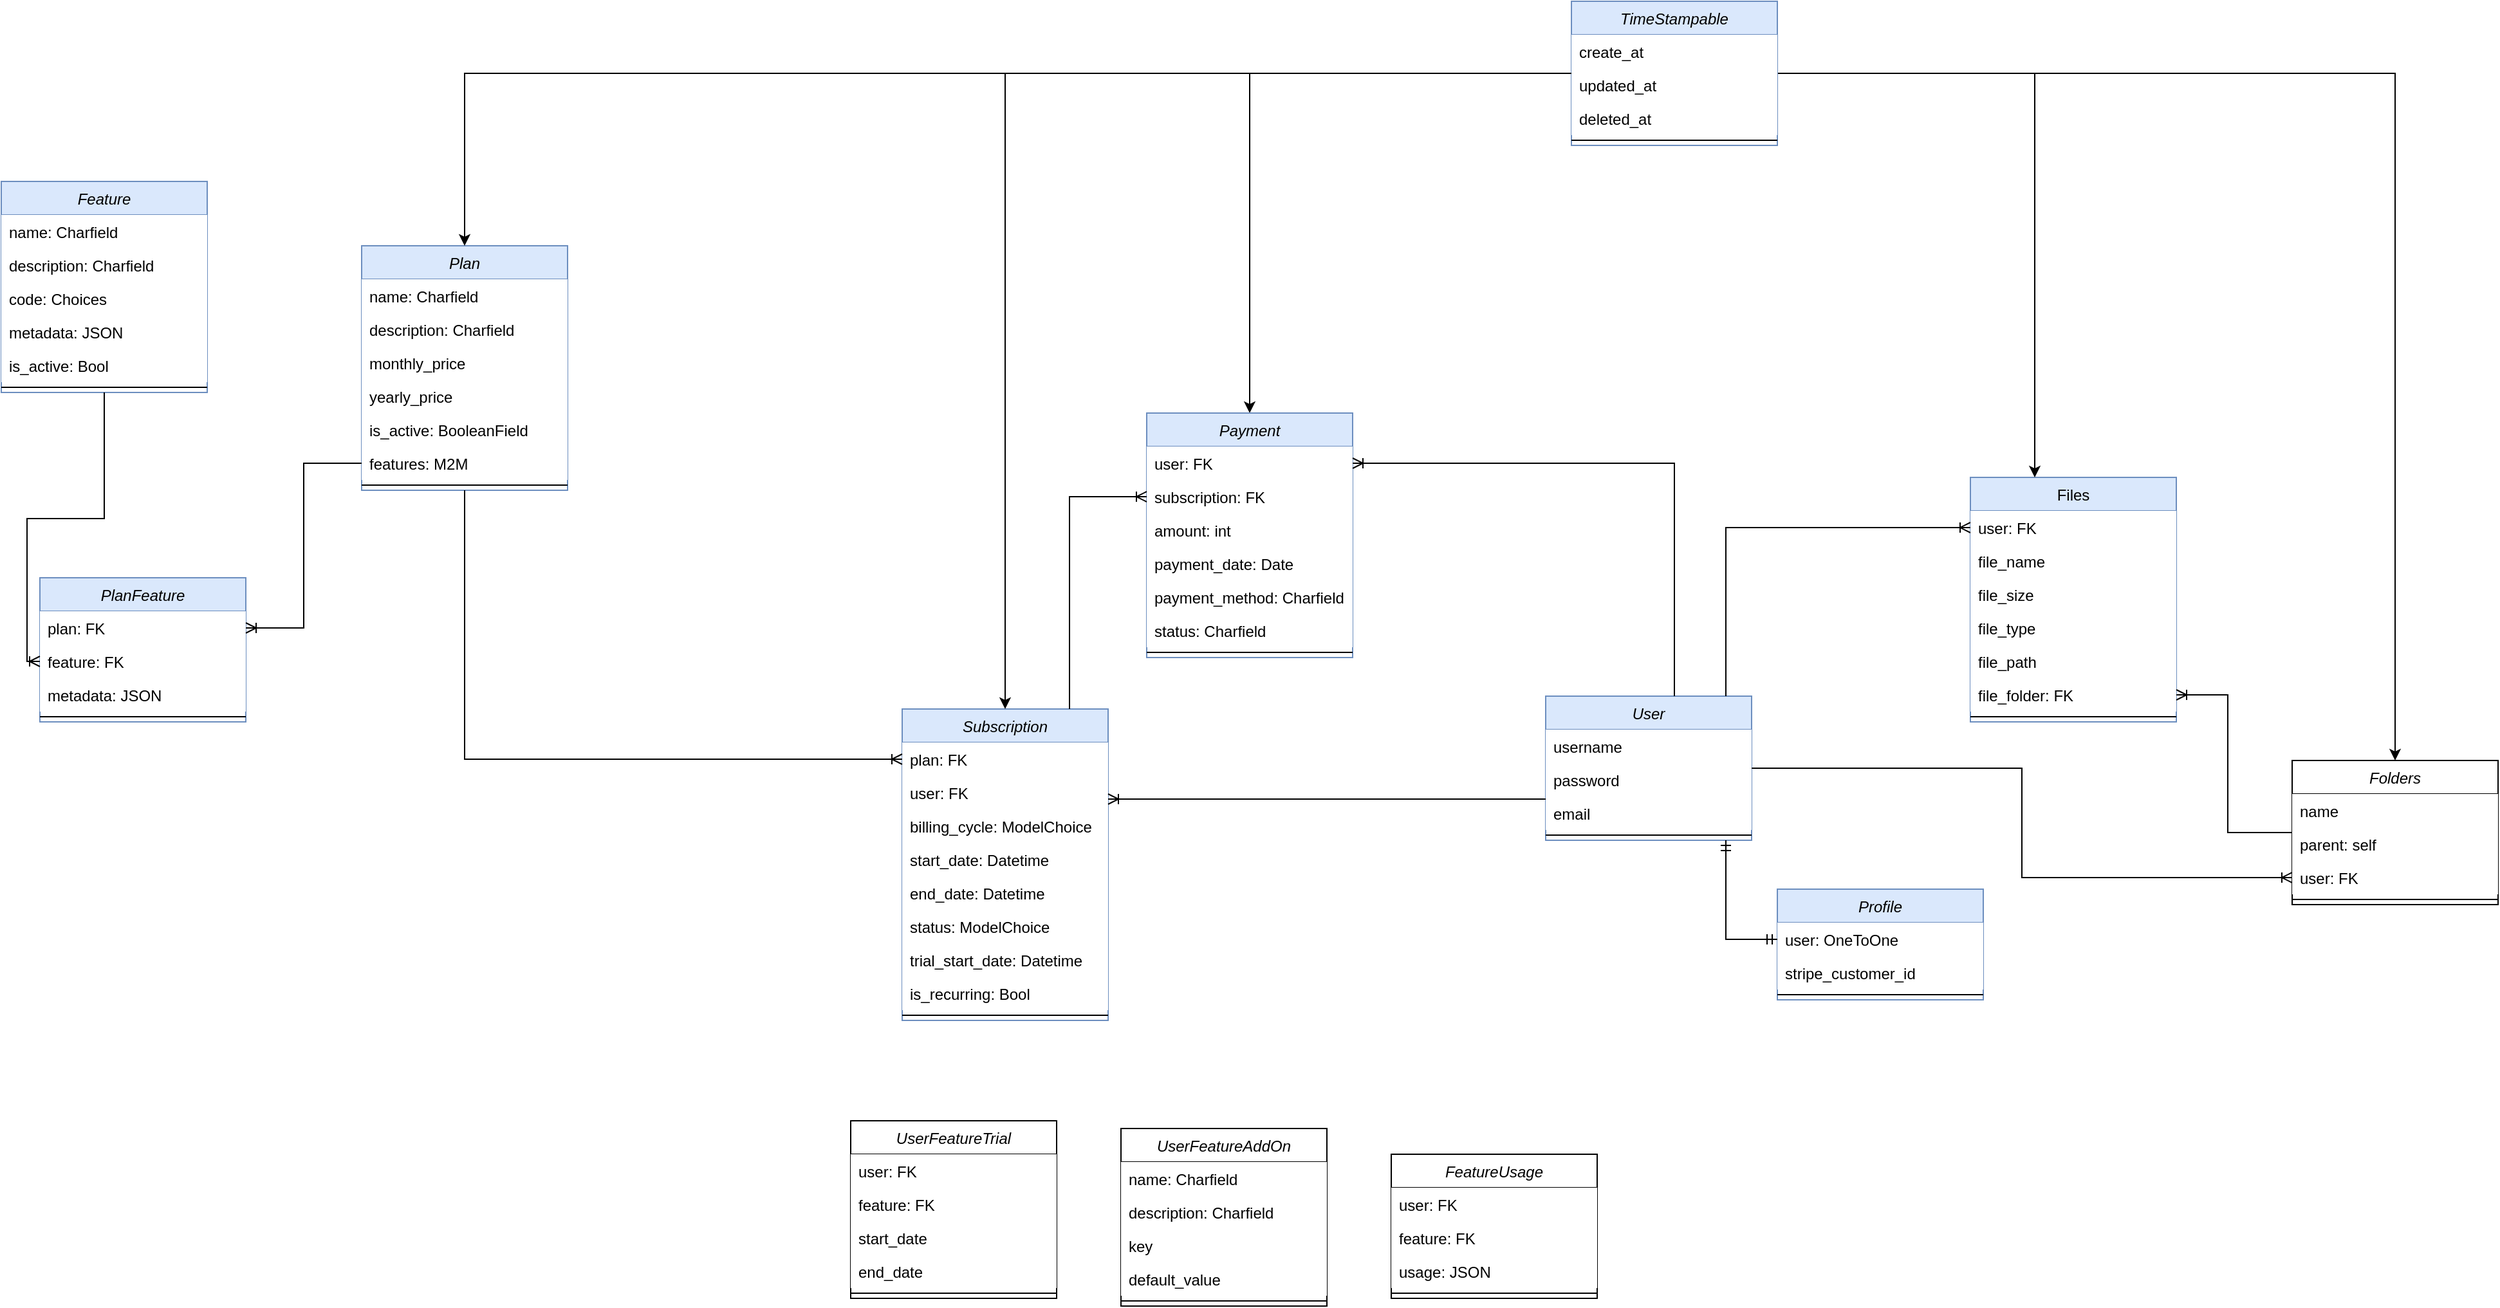 <mxfile version="26.0.14">
  <diagram id="C5RBs43oDa-KdzZeNtuy" name="Page-1">
    <mxGraphModel dx="3728" dy="2267" grid="1" gridSize="10" guides="1" tooltips="1" connect="1" arrows="1" fold="1" page="1" pageScale="1" pageWidth="827" pageHeight="1169" math="0" shadow="0">
      <root>
        <mxCell id="WIyWlLk6GJQsqaUBKTNV-0" />
        <mxCell id="WIyWlLk6GJQsqaUBKTNV-1" parent="WIyWlLk6GJQsqaUBKTNV-0" />
        <mxCell id="zkfFHV4jXpPFQw0GAbJ--0" value="User" style="swimlane;fontStyle=2;align=center;verticalAlign=top;childLayout=stackLayout;horizontal=1;startSize=26;horizontalStack=0;resizeParent=1;resizeLast=0;collapsible=1;marginBottom=0;rounded=0;shadow=0;strokeWidth=1;fillColor=#dae8fc;strokeColor=#6c8ebf;" parent="WIyWlLk6GJQsqaUBKTNV-1" vertex="1">
          <mxGeometry x="-90" y="-180" width="160" height="112" as="geometry">
            <mxRectangle x="230" y="140" width="160" height="26" as="alternateBounds" />
          </mxGeometry>
        </mxCell>
        <mxCell id="zkfFHV4jXpPFQw0GAbJ--1" value="username" style="text;align=left;verticalAlign=top;spacingLeft=4;spacingRight=4;overflow=hidden;rotatable=0;points=[[0,0.5],[1,0.5]];portConstraint=eastwest;fillColor=default;" parent="zkfFHV4jXpPFQw0GAbJ--0" vertex="1">
          <mxGeometry y="26" width="160" height="26" as="geometry" />
        </mxCell>
        <mxCell id="zkfFHV4jXpPFQw0GAbJ--2" value="password" style="text;align=left;verticalAlign=top;spacingLeft=4;spacingRight=4;overflow=hidden;rotatable=0;points=[[0,0.5],[1,0.5]];portConstraint=eastwest;rounded=0;shadow=0;html=0;fillColor=default;" parent="zkfFHV4jXpPFQw0GAbJ--0" vertex="1">
          <mxGeometry y="52" width="160" height="26" as="geometry" />
        </mxCell>
        <mxCell id="zkfFHV4jXpPFQw0GAbJ--3" value="email" style="text;align=left;verticalAlign=top;spacingLeft=4;spacingRight=4;overflow=hidden;rotatable=0;points=[[0,0.5],[1,0.5]];portConstraint=eastwest;rounded=0;shadow=0;html=0;fillColor=default;" parent="zkfFHV4jXpPFQw0GAbJ--0" vertex="1">
          <mxGeometry y="78" width="160" height="26" as="geometry" />
        </mxCell>
        <mxCell id="zkfFHV4jXpPFQw0GAbJ--4" value="" style="line;html=1;strokeWidth=1;align=left;verticalAlign=middle;spacingTop=-1;spacingLeft=3;spacingRight=3;rotatable=0;labelPosition=right;points=[];portConstraint=eastwest;" parent="zkfFHV4jXpPFQw0GAbJ--0" vertex="1">
          <mxGeometry y="104" width="160" height="8" as="geometry" />
        </mxCell>
        <mxCell id="zkfFHV4jXpPFQw0GAbJ--17" value="Files" style="swimlane;fontStyle=0;align=center;verticalAlign=top;childLayout=stackLayout;horizontal=1;startSize=26;horizontalStack=0;resizeParent=1;resizeLast=0;collapsible=1;marginBottom=0;rounded=0;shadow=0;strokeWidth=1;fillColor=#dae8fc;strokeColor=#6c8ebf;" parent="WIyWlLk6GJQsqaUBKTNV-1" vertex="1">
          <mxGeometry x="240" y="-350" width="160" height="190" as="geometry">
            <mxRectangle x="550" y="140" width="160" height="26" as="alternateBounds" />
          </mxGeometry>
        </mxCell>
        <mxCell id="PfTpHYfQdxqZsuXplaeQ-7" value="user: FK" style="text;align=left;verticalAlign=top;spacingLeft=4;spacingRight=4;overflow=hidden;rotatable=0;points=[[0,0.5],[1,0.5]];portConstraint=eastwest;fillColor=default;" parent="zkfFHV4jXpPFQw0GAbJ--17" vertex="1">
          <mxGeometry y="26" width="160" height="26" as="geometry" />
        </mxCell>
        <mxCell id="zkfFHV4jXpPFQw0GAbJ--19" value="file_name" style="text;align=left;verticalAlign=top;spacingLeft=4;spacingRight=4;overflow=hidden;rotatable=0;points=[[0,0.5],[1,0.5]];portConstraint=eastwest;rounded=0;shadow=0;html=0;fillColor=default;" parent="zkfFHV4jXpPFQw0GAbJ--17" vertex="1">
          <mxGeometry y="52" width="160" height="26" as="geometry" />
        </mxCell>
        <mxCell id="zkfFHV4jXpPFQw0GAbJ--20" value="file_size" style="text;align=left;verticalAlign=top;spacingLeft=4;spacingRight=4;overflow=hidden;rotatable=0;points=[[0,0.5],[1,0.5]];portConstraint=eastwest;rounded=0;shadow=0;html=0;fillColor=default;" parent="zkfFHV4jXpPFQw0GAbJ--17" vertex="1">
          <mxGeometry y="78" width="160" height="26" as="geometry" />
        </mxCell>
        <mxCell id="zkfFHV4jXpPFQw0GAbJ--21" value="file_type" style="text;align=left;verticalAlign=top;spacingLeft=4;spacingRight=4;overflow=hidden;rotatable=0;points=[[0,0.5],[1,0.5]];portConstraint=eastwest;rounded=0;shadow=0;html=0;fillColor=default;" parent="zkfFHV4jXpPFQw0GAbJ--17" vertex="1">
          <mxGeometry y="104" width="160" height="26" as="geometry" />
        </mxCell>
        <mxCell id="zkfFHV4jXpPFQw0GAbJ--22" value="file_path" style="text;align=left;verticalAlign=top;spacingLeft=4;spacingRight=4;overflow=hidden;rotatable=0;points=[[0,0.5],[1,0.5]];portConstraint=eastwest;rounded=0;shadow=0;html=0;fillColor=default;" parent="zkfFHV4jXpPFQw0GAbJ--17" vertex="1">
          <mxGeometry y="130" width="160" height="26" as="geometry" />
        </mxCell>
        <mxCell id="BfgXQ1-HzYp70C7LGXJU-0" value="file_folder: FK" style="text;align=left;verticalAlign=top;spacingLeft=4;spacingRight=4;overflow=hidden;rotatable=0;points=[[0,0.5],[1,0.5]];portConstraint=eastwest;rounded=0;shadow=0;html=0;fillColor=default;" parent="zkfFHV4jXpPFQw0GAbJ--17" vertex="1">
          <mxGeometry y="156" width="160" height="26" as="geometry" />
        </mxCell>
        <mxCell id="zkfFHV4jXpPFQw0GAbJ--23" value="" style="line;html=1;strokeWidth=1;align=left;verticalAlign=middle;spacingTop=-1;spacingLeft=3;spacingRight=3;rotatable=0;labelPosition=right;points=[];portConstraint=eastwest;" parent="zkfFHV4jXpPFQw0GAbJ--17" vertex="1">
          <mxGeometry y="182" width="160" height="8" as="geometry" />
        </mxCell>
        <mxCell id="PfTpHYfQdxqZsuXplaeQ-5" value="" style="edgeStyle=elbowEdgeStyle;rounded=0;orthogonalLoop=1;jettySize=auto;html=1;" parent="WIyWlLk6GJQsqaUBKTNV-1" source="PfTpHYfQdxqZsuXplaeQ-0" target="zkfFHV4jXpPFQw0GAbJ--17" edge="1">
          <mxGeometry relative="1" as="geometry">
            <Array as="points">
              <mxPoint x="290" y="-210" />
            </Array>
          </mxGeometry>
        </mxCell>
        <mxCell id="o7qvvDD3QW4WYXbkIc1y-6" style="edgeStyle=orthogonalEdgeStyle;rounded=0;orthogonalLoop=1;jettySize=auto;html=1;" parent="WIyWlLk6GJQsqaUBKTNV-1" source="PfTpHYfQdxqZsuXplaeQ-0" target="o7qvvDD3QW4WYXbkIc1y-0" edge="1">
          <mxGeometry relative="1" as="geometry" />
        </mxCell>
        <mxCell id="ZoJ8sr2lYvIb4ds0xZji-15" style="edgeStyle=orthogonalEdgeStyle;rounded=0;orthogonalLoop=1;jettySize=auto;html=1;" edge="1" parent="WIyWlLk6GJQsqaUBKTNV-1" source="PfTpHYfQdxqZsuXplaeQ-0" target="ZoJ8sr2lYvIb4ds0xZji-7">
          <mxGeometry relative="1" as="geometry" />
        </mxCell>
        <mxCell id="PfTpHYfQdxqZsuXplaeQ-0" value="TimeStampable" style="swimlane;fontStyle=2;align=center;verticalAlign=top;childLayout=stackLayout;horizontal=1;startSize=26;horizontalStack=0;resizeParent=1;resizeLast=0;collapsible=1;marginBottom=0;rounded=0;shadow=0;strokeWidth=1;fillColor=#dae8fc;strokeColor=#6c8ebf;" parent="WIyWlLk6GJQsqaUBKTNV-1" vertex="1">
          <mxGeometry x="-70" y="-720" width="160" height="112" as="geometry">
            <mxRectangle x="230" y="140" width="160" height="26" as="alternateBounds" />
          </mxGeometry>
        </mxCell>
        <mxCell id="PfTpHYfQdxqZsuXplaeQ-1" value="create_at" style="text;align=left;verticalAlign=top;spacingLeft=4;spacingRight=4;overflow=hidden;rotatable=0;points=[[0,0.5],[1,0.5]];portConstraint=eastwest;fillColor=default;" parent="PfTpHYfQdxqZsuXplaeQ-0" vertex="1">
          <mxGeometry y="26" width="160" height="26" as="geometry" />
        </mxCell>
        <mxCell id="PfTpHYfQdxqZsuXplaeQ-2" value="updated_at" style="text;align=left;verticalAlign=top;spacingLeft=4;spacingRight=4;overflow=hidden;rotatable=0;points=[[0,0.5],[1,0.5]];portConstraint=eastwest;rounded=0;shadow=0;html=0;fillColor=default;" parent="PfTpHYfQdxqZsuXplaeQ-0" vertex="1">
          <mxGeometry y="52" width="160" height="26" as="geometry" />
        </mxCell>
        <mxCell id="PfTpHYfQdxqZsuXplaeQ-3" value="deleted_at" style="text;align=left;verticalAlign=top;spacingLeft=4;spacingRight=4;overflow=hidden;rotatable=0;points=[[0,0.5],[1,0.5]];portConstraint=eastwest;rounded=0;shadow=0;html=0;fillColor=default;" parent="PfTpHYfQdxqZsuXplaeQ-0" vertex="1">
          <mxGeometry y="78" width="160" height="26" as="geometry" />
        </mxCell>
        <mxCell id="PfTpHYfQdxqZsuXplaeQ-4" value="" style="line;html=1;strokeWidth=1;align=left;verticalAlign=middle;spacingTop=-1;spacingLeft=3;spacingRight=3;rotatable=0;labelPosition=right;points=[];portConstraint=eastwest;" parent="PfTpHYfQdxqZsuXplaeQ-0" vertex="1">
          <mxGeometry y="104" width="160" height="8" as="geometry" />
        </mxCell>
        <mxCell id="o7qvvDD3QW4WYXbkIc1y-0" value="Folders" style="swimlane;fontStyle=2;align=center;verticalAlign=top;childLayout=stackLayout;horizontal=1;startSize=26;horizontalStack=0;resizeParent=1;resizeLast=0;collapsible=1;marginBottom=0;rounded=0;shadow=0;strokeWidth=1;" parent="WIyWlLk6GJQsqaUBKTNV-1" vertex="1">
          <mxGeometry x="490" y="-130" width="160" height="112" as="geometry">
            <mxRectangle x="230" y="140" width="160" height="26" as="alternateBounds" />
          </mxGeometry>
        </mxCell>
        <mxCell id="o7qvvDD3QW4WYXbkIc1y-1" value="name" style="text;align=left;verticalAlign=top;spacingLeft=4;spacingRight=4;overflow=hidden;rotatable=0;points=[[0,0.5],[1,0.5]];portConstraint=eastwest;fillColor=default;" parent="o7qvvDD3QW4WYXbkIc1y-0" vertex="1">
          <mxGeometry y="26" width="160" height="26" as="geometry" />
        </mxCell>
        <mxCell id="o7qvvDD3QW4WYXbkIc1y-2" value="parent: self" style="text;align=left;verticalAlign=top;spacingLeft=4;spacingRight=4;overflow=hidden;rotatable=0;points=[[0,0.5],[1,0.5]];portConstraint=eastwest;rounded=0;shadow=0;html=0;fillColor=default;" parent="o7qvvDD3QW4WYXbkIc1y-0" vertex="1">
          <mxGeometry y="52" width="160" height="26" as="geometry" />
        </mxCell>
        <mxCell id="o7qvvDD3QW4WYXbkIc1y-3" value="user: FK" style="text;align=left;verticalAlign=top;spacingLeft=4;spacingRight=4;overflow=hidden;rotatable=0;points=[[0,0.5],[1,0.5]];portConstraint=eastwest;rounded=0;shadow=0;html=0;fillColor=default;" parent="o7qvvDD3QW4WYXbkIc1y-0" vertex="1">
          <mxGeometry y="78" width="160" height="26" as="geometry" />
        </mxCell>
        <mxCell id="o7qvvDD3QW4WYXbkIc1y-4" value="" style="line;html=1;strokeWidth=1;align=left;verticalAlign=middle;spacingTop=-1;spacingLeft=3;spacingRight=3;rotatable=0;labelPosition=right;points=[];portConstraint=eastwest;" parent="o7qvvDD3QW4WYXbkIc1y-0" vertex="1">
          <mxGeometry y="104" width="160" height="8" as="geometry" />
        </mxCell>
        <mxCell id="BfgXQ1-HzYp70C7LGXJU-2" value="Plan" style="swimlane;fontStyle=2;align=center;verticalAlign=top;childLayout=stackLayout;horizontal=1;startSize=26;horizontalStack=0;resizeParent=1;resizeLast=0;collapsible=1;marginBottom=0;rounded=0;shadow=0;strokeWidth=1;fillColor=#dae8fc;strokeColor=#6c8ebf;" parent="WIyWlLk6GJQsqaUBKTNV-1" vertex="1">
          <mxGeometry x="-1010" y="-530" width="160" height="190" as="geometry">
            <mxRectangle x="230" y="140" width="160" height="26" as="alternateBounds" />
          </mxGeometry>
        </mxCell>
        <mxCell id="BfgXQ1-HzYp70C7LGXJU-3" value="name: Charfield" style="text;align=left;verticalAlign=top;spacingLeft=4;spacingRight=4;overflow=hidden;rotatable=0;points=[[0,0.5],[1,0.5]];portConstraint=eastwest;fillColor=default;" parent="BfgXQ1-HzYp70C7LGXJU-2" vertex="1">
          <mxGeometry y="26" width="160" height="26" as="geometry" />
        </mxCell>
        <mxCell id="BfgXQ1-HzYp70C7LGXJU-5" value="description: Charfield" style="text;align=left;verticalAlign=top;spacingLeft=4;spacingRight=4;overflow=hidden;rotatable=0;points=[[0,0.5],[1,0.5]];portConstraint=eastwest;rounded=0;shadow=0;html=0;fillColor=default;" parent="BfgXQ1-HzYp70C7LGXJU-2" vertex="1">
          <mxGeometry y="52" width="160" height="26" as="geometry" />
        </mxCell>
        <mxCell id="SXRAKnXJJtHEhB-i9QMG-1" value="monthly_price " style="text;align=left;verticalAlign=top;spacingLeft=4;spacingRight=4;overflow=hidden;rotatable=0;points=[[0,0.5],[1,0.5]];portConstraint=eastwest;rounded=0;shadow=0;html=0;fillColor=default;" parent="BfgXQ1-HzYp70C7LGXJU-2" vertex="1">
          <mxGeometry y="78" width="160" height="26" as="geometry" />
        </mxCell>
        <mxCell id="SXRAKnXJJtHEhB-i9QMG-0" value="yearly_price " style="text;align=left;verticalAlign=top;spacingLeft=4;spacingRight=4;overflow=hidden;rotatable=0;points=[[0,0.5],[1,0.5]];portConstraint=eastwest;rounded=0;shadow=0;html=0;fillColor=default;" parent="BfgXQ1-HzYp70C7LGXJU-2" vertex="1">
          <mxGeometry y="104" width="160" height="26" as="geometry" />
        </mxCell>
        <mxCell id="BfgXQ1-HzYp70C7LGXJU-7" value="is_active: BooleanField" style="text;align=left;verticalAlign=top;spacingLeft=4;spacingRight=4;overflow=hidden;rotatable=0;points=[[0,0.5],[1,0.5]];portConstraint=eastwest;rounded=0;shadow=0;html=0;fillColor=default;" parent="BfgXQ1-HzYp70C7LGXJU-2" vertex="1">
          <mxGeometry y="130" width="160" height="26" as="geometry" />
        </mxCell>
        <mxCell id="WZBfTgRVY9Ea6BT9vRm4-8" value="features: M2M" style="text;align=left;verticalAlign=top;spacingLeft=4;spacingRight=4;overflow=hidden;rotatable=0;points=[[0,0.5],[1,0.5]];portConstraint=eastwest;rounded=0;shadow=0;html=0;fillColor=default;" parent="BfgXQ1-HzYp70C7LGXJU-2" vertex="1">
          <mxGeometry y="156" width="160" height="26" as="geometry" />
        </mxCell>
        <mxCell id="BfgXQ1-HzYp70C7LGXJU-6" value="" style="line;html=1;strokeWidth=1;align=left;verticalAlign=middle;spacingTop=-1;spacingLeft=3;spacingRight=3;rotatable=0;labelPosition=right;points=[];portConstraint=eastwest;" parent="BfgXQ1-HzYp70C7LGXJU-2" vertex="1">
          <mxGeometry y="182" width="160" height="8" as="geometry" />
        </mxCell>
        <mxCell id="BfgXQ1-HzYp70C7LGXJU-10" value="" style="edgeStyle=orthogonalEdgeStyle;rounded=0;orthogonalLoop=1;jettySize=auto;html=1;" parent="WIyWlLk6GJQsqaUBKTNV-1" source="PfTpHYfQdxqZsuXplaeQ-0" target="BfgXQ1-HzYp70C7LGXJU-2" edge="1">
          <mxGeometry relative="1" as="geometry">
            <mxPoint x="450" y="-266" as="sourcePoint" />
            <mxPoint x="-290" y="-500" as="targetPoint" />
          </mxGeometry>
        </mxCell>
        <mxCell id="BfgXQ1-HzYp70C7LGXJU-11" value="Subscription" style="swimlane;fontStyle=2;align=center;verticalAlign=top;childLayout=stackLayout;horizontal=1;startSize=26;horizontalStack=0;resizeParent=1;resizeLast=0;collapsible=1;marginBottom=0;rounded=0;shadow=0;strokeWidth=1;fillColor=#dae8fc;strokeColor=#6c8ebf;" parent="WIyWlLk6GJQsqaUBKTNV-1" vertex="1">
          <mxGeometry x="-590" y="-170" width="160" height="242" as="geometry">
            <mxRectangle x="230" y="140" width="160" height="26" as="alternateBounds" />
          </mxGeometry>
        </mxCell>
        <mxCell id="BfgXQ1-HzYp70C7LGXJU-13" value="plan: FK" style="text;align=left;verticalAlign=top;spacingLeft=4;spacingRight=4;overflow=hidden;rotatable=0;points=[[0,0.5],[1,0.5]];portConstraint=eastwest;rounded=0;shadow=0;html=0;fillColor=default;" parent="BfgXQ1-HzYp70C7LGXJU-11" vertex="1">
          <mxGeometry y="26" width="160" height="26" as="geometry" />
        </mxCell>
        <mxCell id="BfgXQ1-HzYp70C7LGXJU-12" value="user: FK" style="text;align=left;verticalAlign=top;spacingLeft=4;spacingRight=4;overflow=hidden;rotatable=0;points=[[0,0.5],[1,0.5]];portConstraint=eastwest;fillColor=default;" parent="BfgXQ1-HzYp70C7LGXJU-11" vertex="1">
          <mxGeometry y="52" width="160" height="26" as="geometry" />
        </mxCell>
        <mxCell id="BfgXQ1-HzYp70C7LGXJU-14" value="billing_cycle: ModelChoice    " style="text;align=left;verticalAlign=top;spacingLeft=4;spacingRight=4;overflow=hidden;rotatable=0;points=[[0,0.5],[1,0.5]];portConstraint=eastwest;rounded=0;shadow=0;html=0;fillColor=default;" parent="BfgXQ1-HzYp70C7LGXJU-11" vertex="1">
          <mxGeometry y="78" width="160" height="26" as="geometry" />
        </mxCell>
        <mxCell id="BfgXQ1-HzYp70C7LGXJU-15" value="start_date: Datetime" style="text;align=left;verticalAlign=top;spacingLeft=4;spacingRight=4;overflow=hidden;rotatable=0;points=[[0,0.5],[1,0.5]];portConstraint=eastwest;rounded=0;shadow=0;html=0;fillColor=default;" parent="BfgXQ1-HzYp70C7LGXJU-11" vertex="1">
          <mxGeometry y="104" width="160" height="26" as="geometry" />
        </mxCell>
        <mxCell id="BfgXQ1-HzYp70C7LGXJU-18" value="end_date: Datetime" style="text;align=left;verticalAlign=top;spacingLeft=4;spacingRight=4;overflow=hidden;rotatable=0;points=[[0,0.5],[1,0.5]];portConstraint=eastwest;rounded=0;shadow=0;html=0;fillColor=default;" parent="BfgXQ1-HzYp70C7LGXJU-11" vertex="1">
          <mxGeometry y="130" width="160" height="26" as="geometry" />
        </mxCell>
        <mxCell id="BfgXQ1-HzYp70C7LGXJU-20" value="status: ModelChoice" style="text;align=left;verticalAlign=top;spacingLeft=4;spacingRight=4;overflow=hidden;rotatable=0;points=[[0,0.5],[1,0.5]];portConstraint=eastwest;rounded=0;shadow=0;html=0;fillColor=default;" parent="BfgXQ1-HzYp70C7LGXJU-11" vertex="1">
          <mxGeometry y="156" width="160" height="26" as="geometry" />
        </mxCell>
        <mxCell id="-NNlosbsCCrkGzSuGeJQ-0" value="trial_start_date: Datetime" style="text;align=left;verticalAlign=top;spacingLeft=4;spacingRight=4;overflow=hidden;rotatable=0;points=[[0,0.5],[1,0.5]];portConstraint=eastwest;rounded=0;shadow=0;html=0;fillColor=default;" parent="BfgXQ1-HzYp70C7LGXJU-11" vertex="1">
          <mxGeometry y="182" width="160" height="26" as="geometry" />
        </mxCell>
        <mxCell id="_EAyzGssJgcw_HJerEPS-0" value="is_recurring: Bool" style="text;align=left;verticalAlign=top;spacingLeft=4;spacingRight=4;overflow=hidden;rotatable=0;points=[[0,0.5],[1,0.5]];portConstraint=eastwest;rounded=0;shadow=0;html=0;fillColor=default;" parent="BfgXQ1-HzYp70C7LGXJU-11" vertex="1">
          <mxGeometry y="208" width="160" height="26" as="geometry" />
        </mxCell>
        <mxCell id="BfgXQ1-HzYp70C7LGXJU-17" value="" style="line;html=1;strokeWidth=1;align=left;verticalAlign=middle;spacingTop=-1;spacingLeft=3;spacingRight=3;rotatable=0;labelPosition=right;points=[];portConstraint=eastwest;" parent="BfgXQ1-HzYp70C7LGXJU-11" vertex="1">
          <mxGeometry y="234" width="160" height="8" as="geometry" />
        </mxCell>
        <mxCell id="BfgXQ1-HzYp70C7LGXJU-21" value="" style="edgeStyle=orthogonalEdgeStyle;rounded=0;orthogonalLoop=1;jettySize=auto;html=1;" parent="WIyWlLk6GJQsqaUBKTNV-1" source="PfTpHYfQdxqZsuXplaeQ-0" target="BfgXQ1-HzYp70C7LGXJU-11" edge="1">
          <mxGeometry relative="1" as="geometry">
            <mxPoint x="-10" y="-350" as="sourcePoint" />
            <mxPoint x="-80" y="-256" as="targetPoint" />
          </mxGeometry>
        </mxCell>
        <mxCell id="BfgXQ1-HzYp70C7LGXJU-22" value="" style="edgeStyle=orthogonalEdgeStyle;fontSize=12;html=1;endArrow=ERoneToMany;rounded=0;" parent="WIyWlLk6GJQsqaUBKTNV-1" source="zkfFHV4jXpPFQw0GAbJ--0" target="PfTpHYfQdxqZsuXplaeQ-7" edge="1">
          <mxGeometry width="100" height="100" relative="1" as="geometry">
            <mxPoint x="10" y="90" as="sourcePoint" />
            <mxPoint x="110" y="-10" as="targetPoint" />
            <Array as="points">
              <mxPoint x="50" y="-311" />
            </Array>
          </mxGeometry>
        </mxCell>
        <mxCell id="BfgXQ1-HzYp70C7LGXJU-24" value="" style="edgeStyle=elbowEdgeStyle;fontSize=12;html=1;endArrow=ERoneToMany;rounded=0;" parent="WIyWlLk6GJQsqaUBKTNV-1" source="zkfFHV4jXpPFQw0GAbJ--0" target="o7qvvDD3QW4WYXbkIc1y-3" edge="1">
          <mxGeometry width="100" height="100" relative="1" as="geometry">
            <mxPoint x="600" y="225" as="sourcePoint" />
            <mxPoint x="670" y="41" as="targetPoint" />
            <Array as="points" />
          </mxGeometry>
        </mxCell>
        <mxCell id="BfgXQ1-HzYp70C7LGXJU-25" value="" style="edgeStyle=elbowEdgeStyle;fontSize=12;html=1;endArrow=ERoneToMany;rounded=0;" parent="WIyWlLk6GJQsqaUBKTNV-1" source="o7qvvDD3QW4WYXbkIc1y-0" target="BfgXQ1-HzYp70C7LGXJU-0" edge="1">
          <mxGeometry width="100" height="100" relative="1" as="geometry">
            <mxPoint x="280" y="179" as="sourcePoint" />
            <mxPoint x="660" y="-19" as="targetPoint" />
            <Array as="points">
              <mxPoint x="440" y="-160" />
            </Array>
          </mxGeometry>
        </mxCell>
        <mxCell id="BfgXQ1-HzYp70C7LGXJU-26" value="" style="edgeStyle=elbowEdgeStyle;fontSize=12;html=1;endArrow=ERoneToMany;rounded=0;" parent="WIyWlLk6GJQsqaUBKTNV-1" source="zkfFHV4jXpPFQw0GAbJ--0" target="BfgXQ1-HzYp70C7LGXJU-12" edge="1">
          <mxGeometry width="100" height="100" relative="1" as="geometry">
            <mxPoint x="100" y="111" as="sourcePoint" />
            <mxPoint x="-580" y="-30" as="targetPoint" />
            <Array as="points">
              <mxPoint x="-250" y="-100" />
            </Array>
          </mxGeometry>
        </mxCell>
        <mxCell id="BfgXQ1-HzYp70C7LGXJU-27" value="" style="edgeStyle=orthogonalEdgeStyle;fontSize=12;html=1;endArrow=ERoneToMany;rounded=0;" parent="WIyWlLk6GJQsqaUBKTNV-1" source="BfgXQ1-HzYp70C7LGXJU-2" target="BfgXQ1-HzYp70C7LGXJU-13" edge="1">
          <mxGeometry width="100" height="100" relative="1" as="geometry">
            <mxPoint x="120" y="179" as="sourcePoint" />
            <mxPoint x="-90" y="-55" as="targetPoint" />
          </mxGeometry>
        </mxCell>
        <mxCell id="WZBfTgRVY9Ea6BT9vRm4-0" value="Feature" style="swimlane;fontStyle=2;align=center;verticalAlign=top;childLayout=stackLayout;horizontal=1;startSize=26;horizontalStack=0;resizeParent=1;resizeLast=0;collapsible=1;marginBottom=0;rounded=0;shadow=0;strokeWidth=1;fillColor=#dae8fc;strokeColor=#6c8ebf;" parent="WIyWlLk6GJQsqaUBKTNV-1" vertex="1">
          <mxGeometry x="-1290" y="-580" width="160" height="164" as="geometry">
            <mxRectangle x="230" y="140" width="160" height="26" as="alternateBounds" />
          </mxGeometry>
        </mxCell>
        <mxCell id="WZBfTgRVY9Ea6BT9vRm4-1" value="name: Charfield" style="text;align=left;verticalAlign=top;spacingLeft=4;spacingRight=4;overflow=hidden;rotatable=0;points=[[0,0.5],[1,0.5]];portConstraint=eastwest;fillColor=default;" parent="WZBfTgRVY9Ea6BT9vRm4-0" vertex="1">
          <mxGeometry y="26" width="160" height="26" as="geometry" />
        </mxCell>
        <mxCell id="WZBfTgRVY9Ea6BT9vRm4-2" value="description: Charfield" style="text;align=left;verticalAlign=top;spacingLeft=4;spacingRight=4;overflow=hidden;rotatable=0;points=[[0,0.5],[1,0.5]];portConstraint=eastwest;rounded=0;shadow=0;html=0;fillColor=default;" parent="WZBfTgRVY9Ea6BT9vRm4-0" vertex="1">
          <mxGeometry y="52" width="160" height="26" as="geometry" />
        </mxCell>
        <mxCell id="WZBfTgRVY9Ea6BT9vRm4-3" value="code: Choices" style="text;align=left;verticalAlign=top;spacingLeft=4;spacingRight=4;overflow=hidden;rotatable=0;points=[[0,0.5],[1,0.5]];portConstraint=eastwest;rounded=0;shadow=0;html=0;fillColor=default;" parent="WZBfTgRVY9Ea6BT9vRm4-0" vertex="1">
          <mxGeometry y="78" width="160" height="26" as="geometry" />
        </mxCell>
        <mxCell id="WZBfTgRVY9Ea6BT9vRm4-4" value="metadata: JSON" style="text;align=left;verticalAlign=top;spacingLeft=4;spacingRight=4;overflow=hidden;rotatable=0;points=[[0,0.5],[1,0.5]];portConstraint=eastwest;rounded=0;shadow=0;html=0;fillColor=default;" parent="WZBfTgRVY9Ea6BT9vRm4-0" vertex="1">
          <mxGeometry y="104" width="160" height="26" as="geometry" />
        </mxCell>
        <mxCell id="reCmseq5fB4-fyxlroYU-0" value="is_active: Bool" style="text;align=left;verticalAlign=top;spacingLeft=4;spacingRight=4;overflow=hidden;rotatable=0;points=[[0,0.5],[1,0.5]];portConstraint=eastwest;rounded=0;shadow=0;html=0;fillColor=default;" parent="WZBfTgRVY9Ea6BT9vRm4-0" vertex="1">
          <mxGeometry y="130" width="160" height="26" as="geometry" />
        </mxCell>
        <mxCell id="WZBfTgRVY9Ea6BT9vRm4-7" value="" style="line;html=1;strokeWidth=1;align=left;verticalAlign=middle;spacingTop=-1;spacingLeft=3;spacingRight=3;rotatable=0;labelPosition=right;points=[];portConstraint=eastwest;" parent="WZBfTgRVY9Ea6BT9vRm4-0" vertex="1">
          <mxGeometry y="156" width="160" height="8" as="geometry" />
        </mxCell>
        <mxCell id="WZBfTgRVY9Ea6BT9vRm4-9" value="PlanFeature" style="swimlane;fontStyle=2;align=center;verticalAlign=top;childLayout=stackLayout;horizontal=1;startSize=26;horizontalStack=0;resizeParent=1;resizeLast=0;collapsible=1;marginBottom=0;rounded=0;shadow=0;strokeWidth=1;fillColor=#dae8fc;strokeColor=#6c8ebf;" parent="WIyWlLk6GJQsqaUBKTNV-1" vertex="1">
          <mxGeometry x="-1260" y="-272" width="160" height="112" as="geometry">
            <mxRectangle x="230" y="140" width="160" height="26" as="alternateBounds" />
          </mxGeometry>
        </mxCell>
        <mxCell id="WZBfTgRVY9Ea6BT9vRm4-10" value="plan: FK" style="text;align=left;verticalAlign=top;spacingLeft=4;spacingRight=4;overflow=hidden;rotatable=0;points=[[0,0.5],[1,0.5]];portConstraint=eastwest;fillColor=default;" parent="WZBfTgRVY9Ea6BT9vRm4-9" vertex="1">
          <mxGeometry y="26" width="160" height="26" as="geometry" />
        </mxCell>
        <mxCell id="WZBfTgRVY9Ea6BT9vRm4-11" value="feature: FK" style="text;align=left;verticalAlign=top;spacingLeft=4;spacingRight=4;overflow=hidden;rotatable=0;points=[[0,0.5],[1,0.5]];portConstraint=eastwest;rounded=0;shadow=0;html=0;fillColor=default;" parent="WZBfTgRVY9Ea6BT9vRm4-9" vertex="1">
          <mxGeometry y="52" width="160" height="26" as="geometry" />
        </mxCell>
        <mxCell id="WZBfTgRVY9Ea6BT9vRm4-12" value="metadata: JSON" style="text;align=left;verticalAlign=top;spacingLeft=4;spacingRight=4;overflow=hidden;rotatable=0;points=[[0,0.5],[1,0.5]];portConstraint=eastwest;rounded=0;shadow=0;html=0;fillColor=default;" parent="WZBfTgRVY9Ea6BT9vRm4-9" vertex="1">
          <mxGeometry y="78" width="160" height="26" as="geometry" />
        </mxCell>
        <mxCell id="WZBfTgRVY9Ea6BT9vRm4-14" value="" style="line;html=1;strokeWidth=1;align=left;verticalAlign=middle;spacingTop=-1;spacingLeft=3;spacingRight=3;rotatable=0;labelPosition=right;points=[];portConstraint=eastwest;" parent="WZBfTgRVY9Ea6BT9vRm4-9" vertex="1">
          <mxGeometry y="104" width="160" height="8" as="geometry" />
        </mxCell>
        <mxCell id="WZBfTgRVY9Ea6BT9vRm4-15" value="" style="edgeStyle=elbowEdgeStyle;fontSize=12;html=1;endArrow=ERoneToMany;rounded=0;" parent="WIyWlLk6GJQsqaUBKTNV-1" source="WZBfTgRVY9Ea6BT9vRm4-8" target="WZBfTgRVY9Ea6BT9vRm4-10" edge="1">
          <mxGeometry width="100" height="100" relative="1" as="geometry">
            <mxPoint x="-120" y="-230" as="sourcePoint" />
            <mxPoint x="-390" y="-47" as="targetPoint" />
          </mxGeometry>
        </mxCell>
        <mxCell id="WZBfTgRVY9Ea6BT9vRm4-16" value="" style="fontSize=12;html=1;endArrow=ERoneToMany;rounded=0;strokeColor=default;edgeStyle=orthogonalEdgeStyle;" parent="WIyWlLk6GJQsqaUBKTNV-1" source="WZBfTgRVY9Ea6BT9vRm4-0" target="WZBfTgRVY9Ea6BT9vRm4-11" edge="1">
          <mxGeometry width="100" height="100" relative="1" as="geometry">
            <mxPoint x="-250" y="-208" as="sourcePoint" />
            <mxPoint x="-40" y="-410" as="targetPoint" />
          </mxGeometry>
        </mxCell>
        <mxCell id="WZBfTgRVY9Ea6BT9vRm4-17" value="UserFeatureTrial" style="swimlane;fontStyle=2;align=center;verticalAlign=top;childLayout=stackLayout;horizontal=1;startSize=26;horizontalStack=0;resizeParent=1;resizeLast=0;collapsible=1;marginBottom=0;rounded=0;shadow=0;strokeWidth=1;" parent="WIyWlLk6GJQsqaUBKTNV-1" vertex="1">
          <mxGeometry x="-630" y="150" width="160" height="138" as="geometry">
            <mxRectangle x="230" y="140" width="160" height="26" as="alternateBounds" />
          </mxGeometry>
        </mxCell>
        <mxCell id="WZBfTgRVY9Ea6BT9vRm4-18" value="user: FK" style="text;align=left;verticalAlign=top;spacingLeft=4;spacingRight=4;overflow=hidden;rotatable=0;points=[[0,0.5],[1,0.5]];portConstraint=eastwest;fillColor=default;" parent="WZBfTgRVY9Ea6BT9vRm4-17" vertex="1">
          <mxGeometry y="26" width="160" height="26" as="geometry" />
        </mxCell>
        <mxCell id="WZBfTgRVY9Ea6BT9vRm4-19" value="feature: FK" style="text;align=left;verticalAlign=top;spacingLeft=4;spacingRight=4;overflow=hidden;rotatable=0;points=[[0,0.5],[1,0.5]];portConstraint=eastwest;rounded=0;shadow=0;html=0;fillColor=default;" parent="WZBfTgRVY9Ea6BT9vRm4-17" vertex="1">
          <mxGeometry y="52" width="160" height="26" as="geometry" />
        </mxCell>
        <mxCell id="WZBfTgRVY9Ea6BT9vRm4-20" value="start_date" style="text;align=left;verticalAlign=top;spacingLeft=4;spacingRight=4;overflow=hidden;rotatable=0;points=[[0,0.5],[1,0.5]];portConstraint=eastwest;rounded=0;shadow=0;html=0;fillColor=default;" parent="WZBfTgRVY9Ea6BT9vRm4-17" vertex="1">
          <mxGeometry y="78" width="160" height="26" as="geometry" />
        </mxCell>
        <mxCell id="WZBfTgRVY9Ea6BT9vRm4-21" value="end_date" style="text;align=left;verticalAlign=top;spacingLeft=4;spacingRight=4;overflow=hidden;rotatable=0;points=[[0,0.5],[1,0.5]];portConstraint=eastwest;rounded=0;shadow=0;html=0;fillColor=default;" parent="WZBfTgRVY9Ea6BT9vRm4-17" vertex="1">
          <mxGeometry y="104" width="160" height="26" as="geometry" />
        </mxCell>
        <mxCell id="WZBfTgRVY9Ea6BT9vRm4-22" value="" style="line;html=1;strokeWidth=1;align=left;verticalAlign=middle;spacingTop=-1;spacingLeft=3;spacingRight=3;rotatable=0;labelPosition=right;points=[];portConstraint=eastwest;" parent="WZBfTgRVY9Ea6BT9vRm4-17" vertex="1">
          <mxGeometry y="130" width="160" height="8" as="geometry" />
        </mxCell>
        <mxCell id="WZBfTgRVY9Ea6BT9vRm4-23" value="FeatureUsage" style="swimlane;fontStyle=2;align=center;verticalAlign=top;childLayout=stackLayout;horizontal=1;startSize=26;horizontalStack=0;resizeParent=1;resizeLast=0;collapsible=1;marginBottom=0;rounded=0;shadow=0;strokeWidth=1;" parent="WIyWlLk6GJQsqaUBKTNV-1" vertex="1">
          <mxGeometry x="-210" y="176" width="160" height="112" as="geometry">
            <mxRectangle x="230" y="140" width="160" height="26" as="alternateBounds" />
          </mxGeometry>
        </mxCell>
        <mxCell id="WZBfTgRVY9Ea6BT9vRm4-24" value="user: FK" style="text;align=left;verticalAlign=top;spacingLeft=4;spacingRight=4;overflow=hidden;rotatable=0;points=[[0,0.5],[1,0.5]];portConstraint=eastwest;fillColor=default;" parent="WZBfTgRVY9Ea6BT9vRm4-23" vertex="1">
          <mxGeometry y="26" width="160" height="26" as="geometry" />
        </mxCell>
        <mxCell id="WZBfTgRVY9Ea6BT9vRm4-25" value="feature: FK" style="text;align=left;verticalAlign=top;spacingLeft=4;spacingRight=4;overflow=hidden;rotatable=0;points=[[0,0.5],[1,0.5]];portConstraint=eastwest;rounded=0;shadow=0;html=0;fillColor=default;" parent="WZBfTgRVY9Ea6BT9vRm4-23" vertex="1">
          <mxGeometry y="52" width="160" height="26" as="geometry" />
        </mxCell>
        <mxCell id="WZBfTgRVY9Ea6BT9vRm4-26" value="usage: JSON" style="text;align=left;verticalAlign=top;spacingLeft=4;spacingRight=4;overflow=hidden;rotatable=0;points=[[0,0.5],[1,0.5]];portConstraint=eastwest;rounded=0;shadow=0;html=0;fillColor=default;" parent="WZBfTgRVY9Ea6BT9vRm4-23" vertex="1">
          <mxGeometry y="78" width="160" height="26" as="geometry" />
        </mxCell>
        <mxCell id="WZBfTgRVY9Ea6BT9vRm4-28" value="" style="line;html=1;strokeWidth=1;align=left;verticalAlign=middle;spacingTop=-1;spacingLeft=3;spacingRight=3;rotatable=0;labelPosition=right;points=[];portConstraint=eastwest;" parent="WZBfTgRVY9Ea6BT9vRm4-23" vertex="1">
          <mxGeometry y="104" width="160" height="8" as="geometry" />
        </mxCell>
        <mxCell id="WZBfTgRVY9Ea6BT9vRm4-29" value="UserFeatureAddOn" style="swimlane;fontStyle=2;align=center;verticalAlign=top;childLayout=stackLayout;horizontal=1;startSize=26;horizontalStack=0;resizeParent=1;resizeLast=0;collapsible=1;marginBottom=0;rounded=0;shadow=0;strokeWidth=1;" parent="WIyWlLk6GJQsqaUBKTNV-1" vertex="1">
          <mxGeometry x="-420" y="156" width="160" height="138" as="geometry">
            <mxRectangle x="230" y="140" width="160" height="26" as="alternateBounds" />
          </mxGeometry>
        </mxCell>
        <mxCell id="WZBfTgRVY9Ea6BT9vRm4-30" value="name: Charfield" style="text;align=left;verticalAlign=top;spacingLeft=4;spacingRight=4;overflow=hidden;rotatable=0;points=[[0,0.5],[1,0.5]];portConstraint=eastwest;fillColor=default;" parent="WZBfTgRVY9Ea6BT9vRm4-29" vertex="1">
          <mxGeometry y="26" width="160" height="26" as="geometry" />
        </mxCell>
        <mxCell id="WZBfTgRVY9Ea6BT9vRm4-31" value="description: Charfield" style="text;align=left;verticalAlign=top;spacingLeft=4;spacingRight=4;overflow=hidden;rotatable=0;points=[[0,0.5],[1,0.5]];portConstraint=eastwest;rounded=0;shadow=0;html=0;fillColor=default;" parent="WZBfTgRVY9Ea6BT9vRm4-29" vertex="1">
          <mxGeometry y="52" width="160" height="26" as="geometry" />
        </mxCell>
        <mxCell id="WZBfTgRVY9Ea6BT9vRm4-32" value="key" style="text;align=left;verticalAlign=top;spacingLeft=4;spacingRight=4;overflow=hidden;rotatable=0;points=[[0,0.5],[1,0.5]];portConstraint=eastwest;rounded=0;shadow=0;html=0;fillColor=default;" parent="WZBfTgRVY9Ea6BT9vRm4-29" vertex="1">
          <mxGeometry y="78" width="160" height="26" as="geometry" />
        </mxCell>
        <mxCell id="WZBfTgRVY9Ea6BT9vRm4-33" value="default_value" style="text;align=left;verticalAlign=top;spacingLeft=4;spacingRight=4;overflow=hidden;rotatable=0;points=[[0,0.5],[1,0.5]];portConstraint=eastwest;rounded=0;shadow=0;html=0;fillColor=default;" parent="WZBfTgRVY9Ea6BT9vRm4-29" vertex="1">
          <mxGeometry y="104" width="160" height="26" as="geometry" />
        </mxCell>
        <mxCell id="WZBfTgRVY9Ea6BT9vRm4-34" value="" style="line;html=1;strokeWidth=1;align=left;verticalAlign=middle;spacingTop=-1;spacingLeft=3;spacingRight=3;rotatable=0;labelPosition=right;points=[];portConstraint=eastwest;" parent="WZBfTgRVY9Ea6BT9vRm4-29" vertex="1">
          <mxGeometry y="130" width="160" height="8" as="geometry" />
        </mxCell>
        <mxCell id="ZoJ8sr2lYvIb4ds0xZji-0" value="Profile" style="swimlane;fontStyle=2;align=center;verticalAlign=top;childLayout=stackLayout;horizontal=1;startSize=26;horizontalStack=0;resizeParent=1;resizeLast=0;collapsible=1;marginBottom=0;rounded=0;shadow=0;strokeWidth=1;fillColor=#dae8fc;strokeColor=#6c8ebf;" vertex="1" parent="WIyWlLk6GJQsqaUBKTNV-1">
          <mxGeometry x="90" y="-30" width="160" height="86" as="geometry">
            <mxRectangle x="230" y="140" width="160" height="26" as="alternateBounds" />
          </mxGeometry>
        </mxCell>
        <mxCell id="ZoJ8sr2lYvIb4ds0xZji-1" value="user: OneToOne" style="text;align=left;verticalAlign=top;spacingLeft=4;spacingRight=4;overflow=hidden;rotatable=0;points=[[0,0.5],[1,0.5]];portConstraint=eastwest;fillColor=default;" vertex="1" parent="ZoJ8sr2lYvIb4ds0xZji-0">
          <mxGeometry y="26" width="160" height="26" as="geometry" />
        </mxCell>
        <mxCell id="ZoJ8sr2lYvIb4ds0xZji-2" value="stripe_customer_id" style="text;align=left;verticalAlign=top;spacingLeft=4;spacingRight=4;overflow=hidden;rotatable=0;points=[[0,0.5],[1,0.5]];portConstraint=eastwest;rounded=0;shadow=0;html=0;fillColor=default;" vertex="1" parent="ZoJ8sr2lYvIb4ds0xZji-0">
          <mxGeometry y="52" width="160" height="26" as="geometry" />
        </mxCell>
        <mxCell id="ZoJ8sr2lYvIb4ds0xZji-4" value="" style="line;html=1;strokeWidth=1;align=left;verticalAlign=middle;spacingTop=-1;spacingLeft=3;spacingRight=3;rotatable=0;labelPosition=right;points=[];portConstraint=eastwest;" vertex="1" parent="ZoJ8sr2lYvIb4ds0xZji-0">
          <mxGeometry y="78" width="160" height="8" as="geometry" />
        </mxCell>
        <mxCell id="ZoJ8sr2lYvIb4ds0xZji-6" value="" style="edgeStyle=orthogonalEdgeStyle;fontSize=12;html=1;endArrow=ERmandOne;startArrow=ERmandOne;rounded=0;" edge="1" parent="WIyWlLk6GJQsqaUBKTNV-1" source="ZoJ8sr2lYvIb4ds0xZji-1" target="zkfFHV4jXpPFQw0GAbJ--0">
          <mxGeometry width="100" height="100" relative="1" as="geometry">
            <mxPoint x="40" y="100" as="sourcePoint" />
            <mxPoint x="140" as="targetPoint" />
            <Array as="points">
              <mxPoint x="50" y="9" />
            </Array>
          </mxGeometry>
        </mxCell>
        <mxCell id="ZoJ8sr2lYvIb4ds0xZji-7" value="Payment" style="swimlane;fontStyle=2;align=center;verticalAlign=top;childLayout=stackLayout;horizontal=1;startSize=26;horizontalStack=0;resizeParent=1;resizeLast=0;collapsible=1;marginBottom=0;rounded=0;shadow=0;strokeWidth=1;fillColor=#dae8fc;strokeColor=#6c8ebf;" vertex="1" parent="WIyWlLk6GJQsqaUBKTNV-1">
          <mxGeometry x="-400" y="-400" width="160" height="190" as="geometry">
            <mxRectangle x="230" y="140" width="160" height="26" as="alternateBounds" />
          </mxGeometry>
        </mxCell>
        <mxCell id="ZoJ8sr2lYvIb4ds0xZji-8" value="user: FK" style="text;align=left;verticalAlign=top;spacingLeft=4;spacingRight=4;overflow=hidden;rotatable=0;points=[[0,0.5],[1,0.5]];portConstraint=eastwest;fillColor=default;" vertex="1" parent="ZoJ8sr2lYvIb4ds0xZji-7">
          <mxGeometry y="26" width="160" height="26" as="geometry" />
        </mxCell>
        <mxCell id="ZoJ8sr2lYvIb4ds0xZji-9" value="subscription: FK" style="text;align=left;verticalAlign=top;spacingLeft=4;spacingRight=4;overflow=hidden;rotatable=0;points=[[0,0.5],[1,0.5]];portConstraint=eastwest;rounded=0;shadow=0;html=0;fillColor=default;" vertex="1" parent="ZoJ8sr2lYvIb4ds0xZji-7">
          <mxGeometry y="52" width="160" height="26" as="geometry" />
        </mxCell>
        <mxCell id="ZoJ8sr2lYvIb4ds0xZji-10" value="amount: int" style="text;align=left;verticalAlign=top;spacingLeft=4;spacingRight=4;overflow=hidden;rotatable=0;points=[[0,0.5],[1,0.5]];portConstraint=eastwest;rounded=0;shadow=0;html=0;fillColor=default;" vertex="1" parent="ZoJ8sr2lYvIb4ds0xZji-7">
          <mxGeometry y="78" width="160" height="26" as="geometry" />
        </mxCell>
        <mxCell id="ZoJ8sr2lYvIb4ds0xZji-12" value="payment_date: Date" style="text;align=left;verticalAlign=top;spacingLeft=4;spacingRight=4;overflow=hidden;rotatable=0;points=[[0,0.5],[1,0.5]];portConstraint=eastwest;rounded=0;shadow=0;html=0;fillColor=default;" vertex="1" parent="ZoJ8sr2lYvIb4ds0xZji-7">
          <mxGeometry y="104" width="160" height="26" as="geometry" />
        </mxCell>
        <mxCell id="ZoJ8sr2lYvIb4ds0xZji-14" value="payment_method: Charfield" style="text;align=left;verticalAlign=top;spacingLeft=4;spacingRight=4;overflow=hidden;rotatable=0;points=[[0,0.5],[1,0.5]];portConstraint=eastwest;rounded=0;shadow=0;html=0;fillColor=default;" vertex="1" parent="ZoJ8sr2lYvIb4ds0xZji-7">
          <mxGeometry y="130" width="160" height="26" as="geometry" />
        </mxCell>
        <mxCell id="ZoJ8sr2lYvIb4ds0xZji-13" value="status: Charfield" style="text;align=left;verticalAlign=top;spacingLeft=4;spacingRight=4;overflow=hidden;rotatable=0;points=[[0,0.5],[1,0.5]];portConstraint=eastwest;rounded=0;shadow=0;html=0;fillColor=default;" vertex="1" parent="ZoJ8sr2lYvIb4ds0xZji-7">
          <mxGeometry y="156" width="160" height="26" as="geometry" />
        </mxCell>
        <mxCell id="ZoJ8sr2lYvIb4ds0xZji-11" value="" style="line;html=1;strokeWidth=1;align=left;verticalAlign=middle;spacingTop=-1;spacingLeft=3;spacingRight=3;rotatable=0;labelPosition=right;points=[];portConstraint=eastwest;" vertex="1" parent="ZoJ8sr2lYvIb4ds0xZji-7">
          <mxGeometry y="182" width="160" height="8" as="geometry" />
        </mxCell>
        <mxCell id="ZoJ8sr2lYvIb4ds0xZji-16" value="" style="fontSize=12;html=1;endArrow=ERoneToMany;rounded=0;strokeColor=default;edgeStyle=elbowEdgeStyle;" edge="1" parent="WIyWlLk6GJQsqaUBKTNV-1" source="zkfFHV4jXpPFQw0GAbJ--0" target="ZoJ8sr2lYvIb4ds0xZji-8">
          <mxGeometry width="100" height="100" relative="1" as="geometry">
            <mxPoint x="-70" y="321.5" as="sourcePoint" />
            <mxPoint x="-161" y="18.5" as="targetPoint" />
            <Array as="points">
              <mxPoint x="10" y="-210" />
            </Array>
          </mxGeometry>
        </mxCell>
        <mxCell id="ZoJ8sr2lYvIb4ds0xZji-17" value="" style="edgeStyle=orthogonalEdgeStyle;fontSize=12;html=1;endArrow=ERoneToMany;rounded=0;" edge="1" parent="WIyWlLk6GJQsqaUBKTNV-1" source="BfgXQ1-HzYp70C7LGXJU-11" target="ZoJ8sr2lYvIb4ds0xZji-9">
          <mxGeometry width="100" height="100" relative="1" as="geometry">
            <mxPoint x="-410" y="-260" as="sourcePoint" />
            <mxPoint x="-360" y="-170" as="targetPoint" />
            <Array as="points">
              <mxPoint x="-460" y="-335" />
            </Array>
          </mxGeometry>
        </mxCell>
      </root>
    </mxGraphModel>
  </diagram>
</mxfile>
